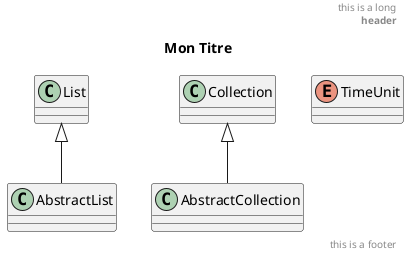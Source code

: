 {
  "sha1": "samp20rcaf6yy5979in3icnyws7hyzi",
  "insertion": {
    "when": "2024-06-04T17:28:44.836Z",
    "user": "plantuml@gmail.com"
  }
}
@startuml

title Mon Titre

List <|-- AbstractList
Collection <|-- AbstractCollection

enum TimeUnit

rightfooter this is a footer
right header this is a long\n<b>header</b>

@enduml
